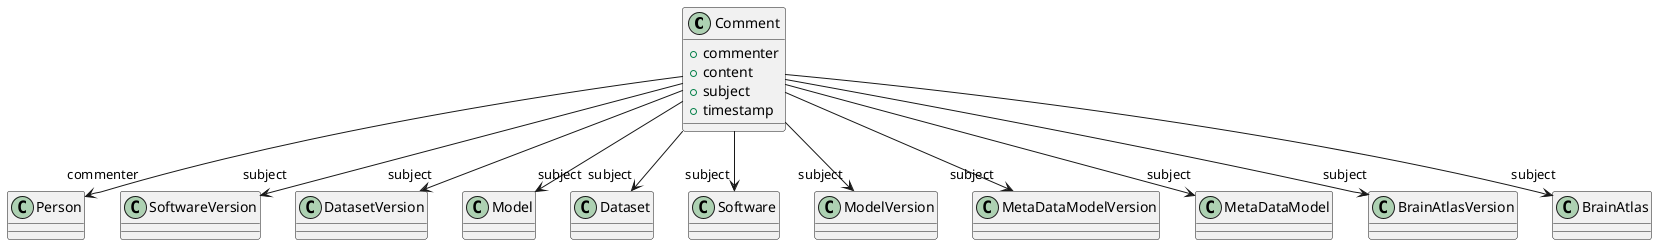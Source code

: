 @startuml
class Comment {
+commenter
+content
+subject
+timestamp

}
Comment -d-> "commenter" Person
Comment -d-> "subject" SoftwareVersion
Comment -d-> "subject" DatasetVersion
Comment -d-> "subject" Model
Comment -d-> "subject" Dataset
Comment -d-> "subject" Software
Comment -d-> "subject" ModelVersion
Comment -d-> "subject" MetaDataModelVersion
Comment -d-> "subject" MetaDataModel
Comment -d-> "subject" BrainAtlasVersion
Comment -d-> "subject" BrainAtlas

@enduml